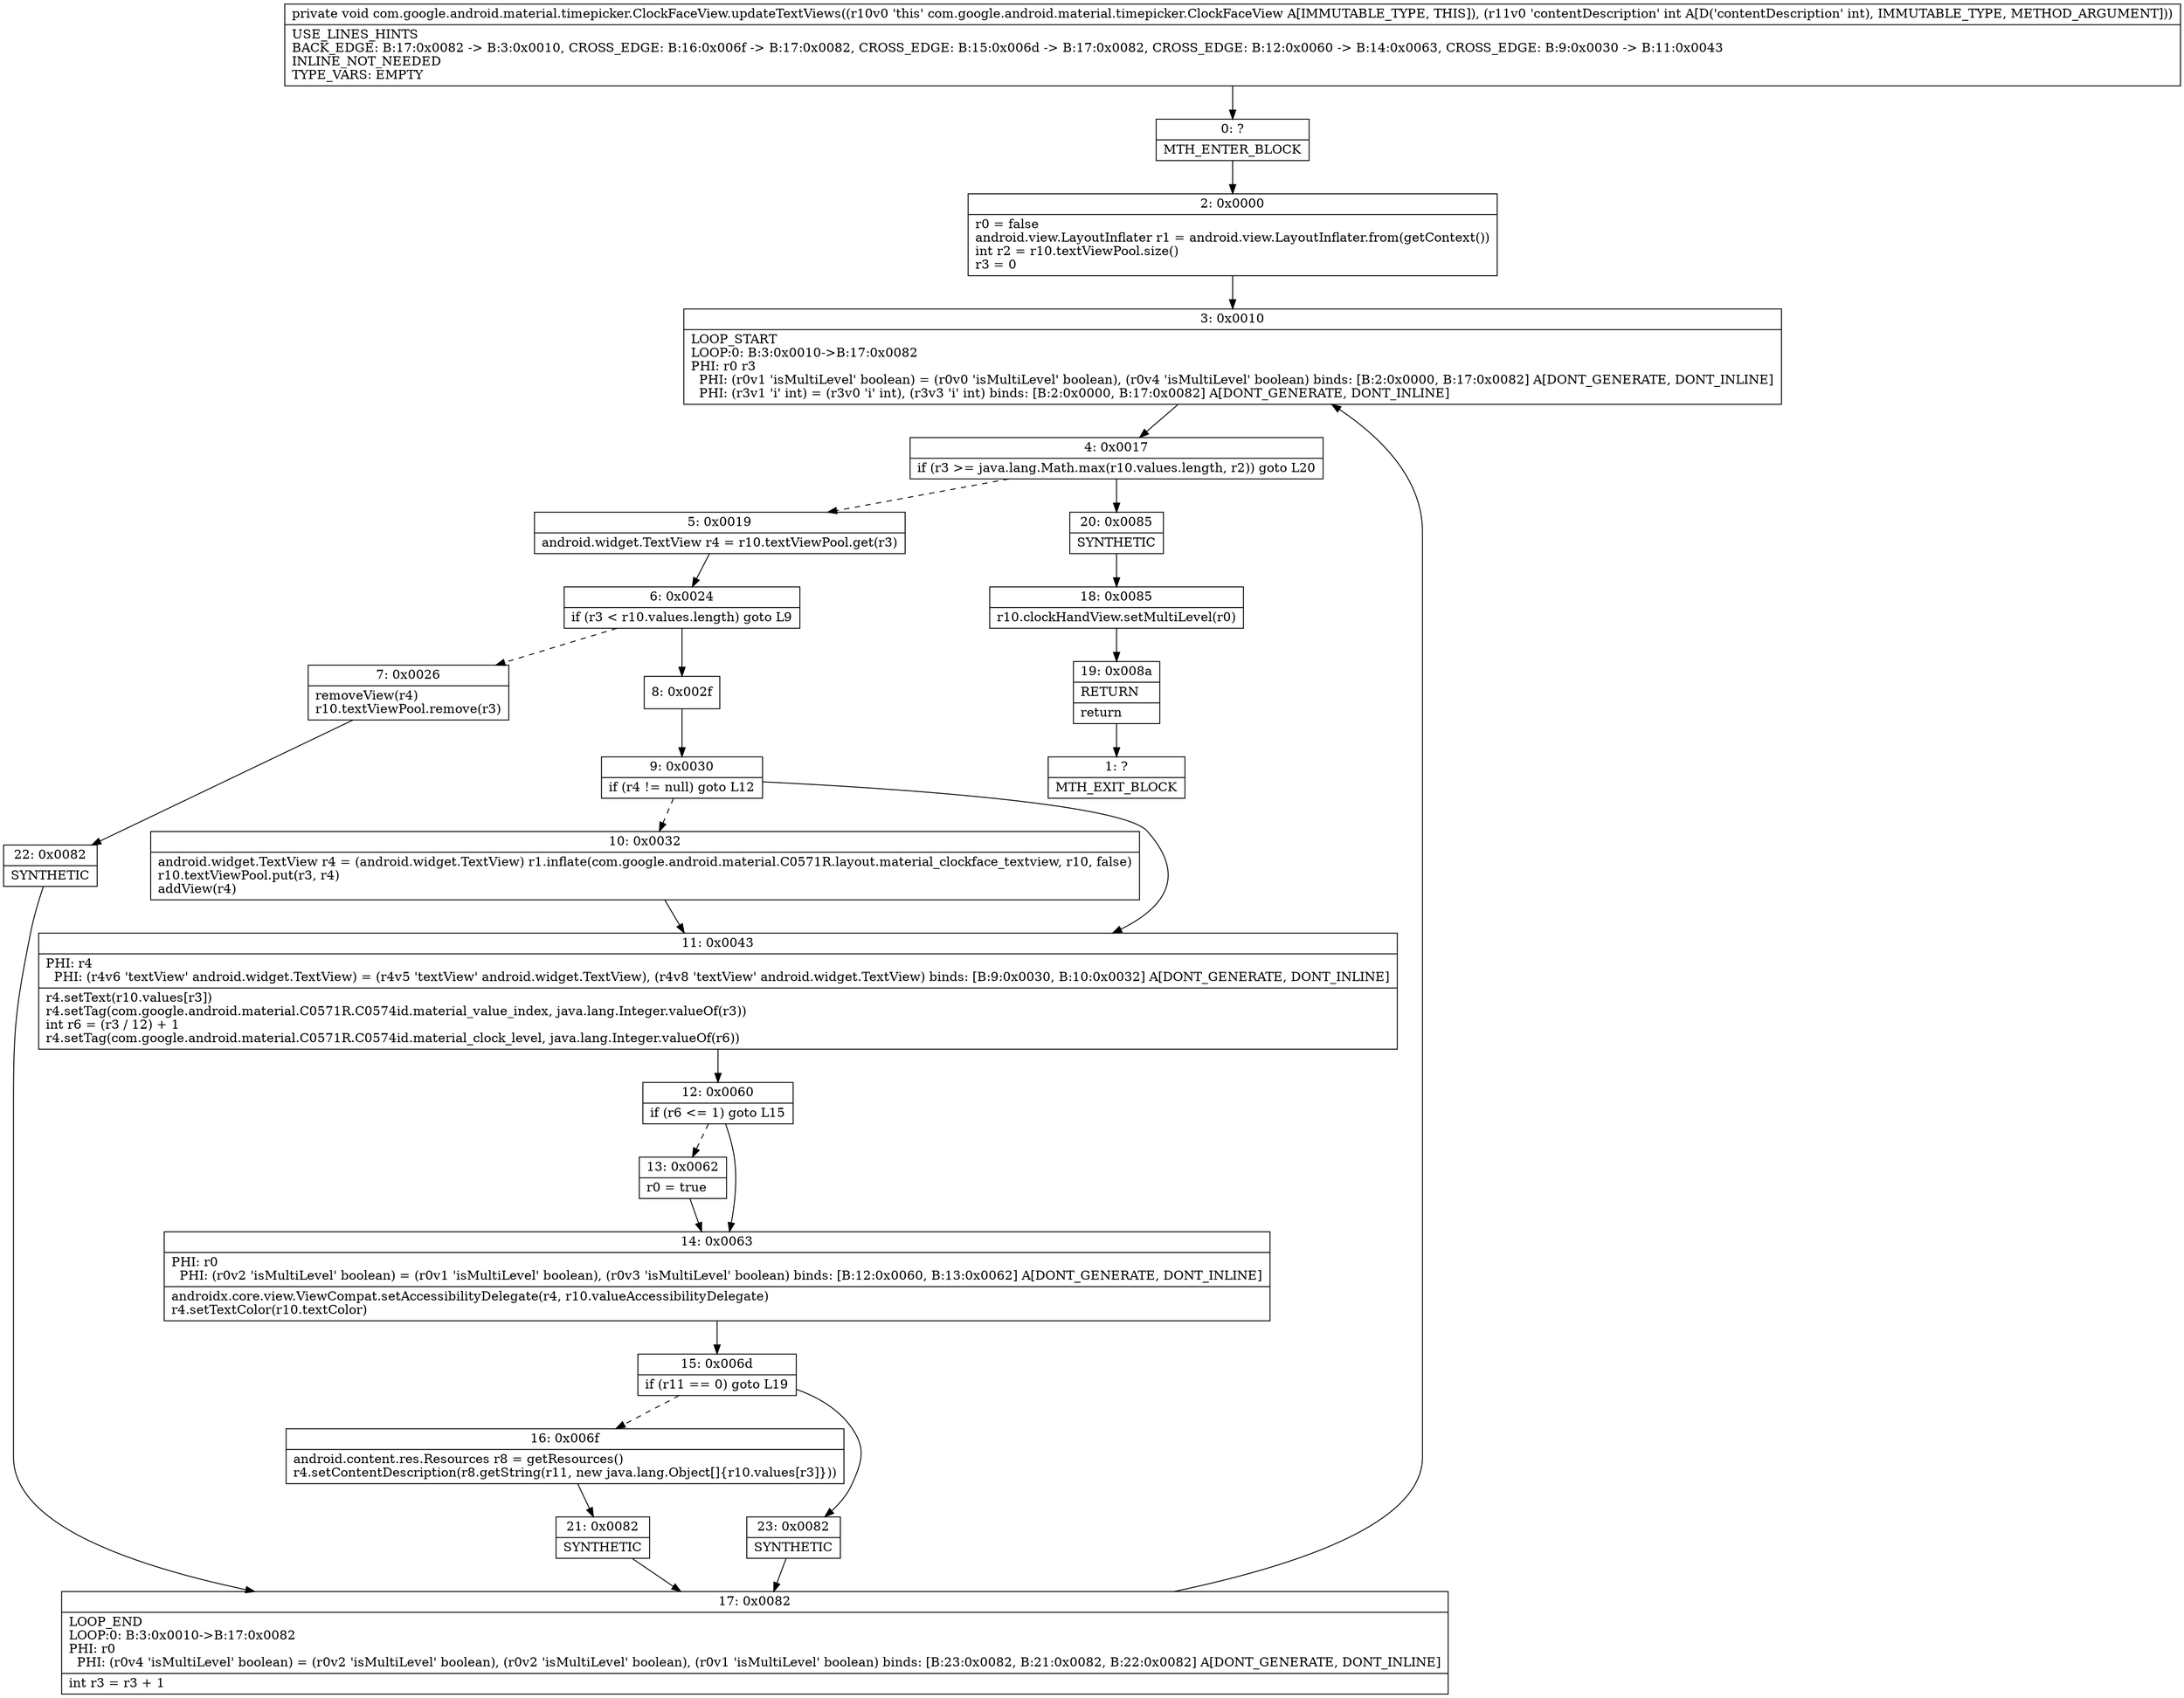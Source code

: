 digraph "CFG forcom.google.android.material.timepicker.ClockFaceView.updateTextViews(I)V" {
Node_0 [shape=record,label="{0\:\ ?|MTH_ENTER_BLOCK\l}"];
Node_2 [shape=record,label="{2\:\ 0x0000|r0 = false\landroid.view.LayoutInflater r1 = android.view.LayoutInflater.from(getContext())\lint r2 = r10.textViewPool.size()\lr3 = 0\l}"];
Node_3 [shape=record,label="{3\:\ 0x0010|LOOP_START\lLOOP:0: B:3:0x0010\-\>B:17:0x0082\lPHI: r0 r3 \l  PHI: (r0v1 'isMultiLevel' boolean) = (r0v0 'isMultiLevel' boolean), (r0v4 'isMultiLevel' boolean) binds: [B:2:0x0000, B:17:0x0082] A[DONT_GENERATE, DONT_INLINE]\l  PHI: (r3v1 'i' int) = (r3v0 'i' int), (r3v3 'i' int) binds: [B:2:0x0000, B:17:0x0082] A[DONT_GENERATE, DONT_INLINE]\l}"];
Node_4 [shape=record,label="{4\:\ 0x0017|if (r3 \>= java.lang.Math.max(r10.values.length, r2)) goto L20\l}"];
Node_5 [shape=record,label="{5\:\ 0x0019|android.widget.TextView r4 = r10.textViewPool.get(r3)\l}"];
Node_6 [shape=record,label="{6\:\ 0x0024|if (r3 \< r10.values.length) goto L9\l}"];
Node_7 [shape=record,label="{7\:\ 0x0026|removeView(r4)\lr10.textViewPool.remove(r3)\l}"];
Node_22 [shape=record,label="{22\:\ 0x0082|SYNTHETIC\l}"];
Node_17 [shape=record,label="{17\:\ 0x0082|LOOP_END\lLOOP:0: B:3:0x0010\-\>B:17:0x0082\lPHI: r0 \l  PHI: (r0v4 'isMultiLevel' boolean) = (r0v2 'isMultiLevel' boolean), (r0v2 'isMultiLevel' boolean), (r0v1 'isMultiLevel' boolean) binds: [B:23:0x0082, B:21:0x0082, B:22:0x0082] A[DONT_GENERATE, DONT_INLINE]\l|int r3 = r3 + 1\l}"];
Node_8 [shape=record,label="{8\:\ 0x002f}"];
Node_9 [shape=record,label="{9\:\ 0x0030|if (r4 != null) goto L12\l}"];
Node_10 [shape=record,label="{10\:\ 0x0032|android.widget.TextView r4 = (android.widget.TextView) r1.inflate(com.google.android.material.C0571R.layout.material_clockface_textview, r10, false)\lr10.textViewPool.put(r3, r4)\laddView(r4)\l}"];
Node_11 [shape=record,label="{11\:\ 0x0043|PHI: r4 \l  PHI: (r4v6 'textView' android.widget.TextView) = (r4v5 'textView' android.widget.TextView), (r4v8 'textView' android.widget.TextView) binds: [B:9:0x0030, B:10:0x0032] A[DONT_GENERATE, DONT_INLINE]\l|r4.setText(r10.values[r3])\lr4.setTag(com.google.android.material.C0571R.C0574id.material_value_index, java.lang.Integer.valueOf(r3))\lint r6 = (r3 \/ 12) + 1\lr4.setTag(com.google.android.material.C0571R.C0574id.material_clock_level, java.lang.Integer.valueOf(r6))\l}"];
Node_12 [shape=record,label="{12\:\ 0x0060|if (r6 \<= 1) goto L15\l}"];
Node_13 [shape=record,label="{13\:\ 0x0062|r0 = true\l}"];
Node_14 [shape=record,label="{14\:\ 0x0063|PHI: r0 \l  PHI: (r0v2 'isMultiLevel' boolean) = (r0v1 'isMultiLevel' boolean), (r0v3 'isMultiLevel' boolean) binds: [B:12:0x0060, B:13:0x0062] A[DONT_GENERATE, DONT_INLINE]\l|androidx.core.view.ViewCompat.setAccessibilityDelegate(r4, r10.valueAccessibilityDelegate)\lr4.setTextColor(r10.textColor)\l}"];
Node_15 [shape=record,label="{15\:\ 0x006d|if (r11 == 0) goto L19\l}"];
Node_16 [shape=record,label="{16\:\ 0x006f|android.content.res.Resources r8 = getResources()\lr4.setContentDescription(r8.getString(r11, new java.lang.Object[]\{r10.values[r3]\}))\l}"];
Node_21 [shape=record,label="{21\:\ 0x0082|SYNTHETIC\l}"];
Node_23 [shape=record,label="{23\:\ 0x0082|SYNTHETIC\l}"];
Node_20 [shape=record,label="{20\:\ 0x0085|SYNTHETIC\l}"];
Node_18 [shape=record,label="{18\:\ 0x0085|r10.clockHandView.setMultiLevel(r0)\l}"];
Node_19 [shape=record,label="{19\:\ 0x008a|RETURN\l|return\l}"];
Node_1 [shape=record,label="{1\:\ ?|MTH_EXIT_BLOCK\l}"];
MethodNode[shape=record,label="{private void com.google.android.material.timepicker.ClockFaceView.updateTextViews((r10v0 'this' com.google.android.material.timepicker.ClockFaceView A[IMMUTABLE_TYPE, THIS]), (r11v0 'contentDescription' int A[D('contentDescription' int), IMMUTABLE_TYPE, METHOD_ARGUMENT]))  | USE_LINES_HINTS\lBACK_EDGE: B:17:0x0082 \-\> B:3:0x0010, CROSS_EDGE: B:16:0x006f \-\> B:17:0x0082, CROSS_EDGE: B:15:0x006d \-\> B:17:0x0082, CROSS_EDGE: B:12:0x0060 \-\> B:14:0x0063, CROSS_EDGE: B:9:0x0030 \-\> B:11:0x0043\lINLINE_NOT_NEEDED\lTYPE_VARS: EMPTY\l}"];
MethodNode -> Node_0;Node_0 -> Node_2;
Node_2 -> Node_3;
Node_3 -> Node_4;
Node_4 -> Node_5[style=dashed];
Node_4 -> Node_20;
Node_5 -> Node_6;
Node_6 -> Node_7[style=dashed];
Node_6 -> Node_8;
Node_7 -> Node_22;
Node_22 -> Node_17;
Node_17 -> Node_3;
Node_8 -> Node_9;
Node_9 -> Node_10[style=dashed];
Node_9 -> Node_11;
Node_10 -> Node_11;
Node_11 -> Node_12;
Node_12 -> Node_13[style=dashed];
Node_12 -> Node_14;
Node_13 -> Node_14;
Node_14 -> Node_15;
Node_15 -> Node_16[style=dashed];
Node_15 -> Node_23;
Node_16 -> Node_21;
Node_21 -> Node_17;
Node_23 -> Node_17;
Node_20 -> Node_18;
Node_18 -> Node_19;
Node_19 -> Node_1;
}


